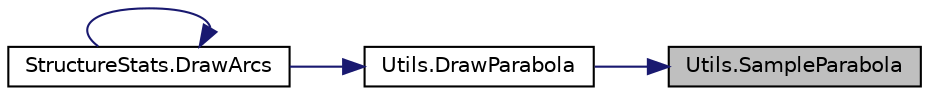 digraph "Utils.SampleParabola"
{
 // INTERACTIVE_SVG=YES
 // LATEX_PDF_SIZE
  bgcolor="transparent";
  edge [fontname="Helvetica",fontsize="10",labelfontname="Helvetica",labelfontsize="10"];
  node [fontname="Helvetica",fontsize="10",shape=record];
  rankdir="RL";
  Node1 [label="Utils.SampleParabola",height=0.2,width=0.4,color="black", fillcolor="grey75", style="filled", fontcolor="black",tooltip="Get position from a parabola defined by start and end, height, and time"];
  Node1 -> Node2 [dir="back",color="midnightblue",fontsize="10",style="solid",fontname="Helvetica"];
  Node2 [label="Utils.DrawParabola",height=0.2,width=0.4,color="black",URL="$class_utils.html#a4a7568ed069ba83cc8a304dbaadc6b20",tooltip="Draw a Parabola with Gizmos and Handles between point a to b with max height of h"];
  Node2 -> Node3 [dir="back",color="midnightblue",fontsize="10",style="solid",fontname="Helvetica"];
  Node3 [label="StructureStats.DrawArcs",height=0.2,width=0.4,color="black",URL="$class_structure_stats.html#ac93b889aa0a95f84eb866c3743230b6f",tooltip=" "];
  Node3 -> Node3 [dir="back",color="midnightblue",fontsize="10",style="solid",fontname="Helvetica"];
}
